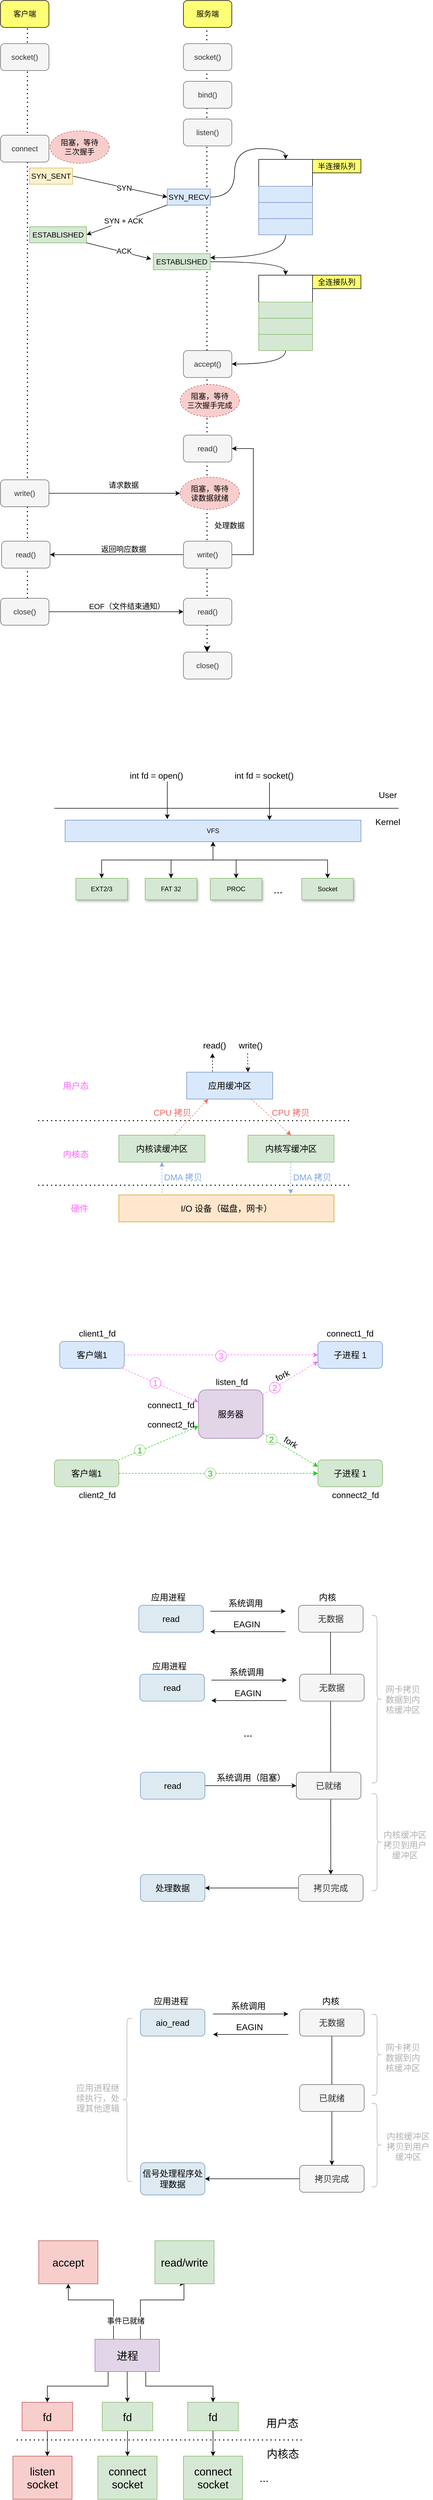 <mxfile version="20.2.0" type="github">
  <diagram id="pcbbSf9cSEwe5Hm5QBOS" name="Page-1">
    <mxGraphModel dx="2175" dy="1162" grid="1" gridSize="10" guides="1" tooltips="1" connect="1" arrows="1" fold="1" page="1" pageScale="1" pageWidth="1169" pageHeight="1654" math="0" shadow="0">
      <root>
        <mxCell id="0" />
        <mxCell id="1" parent="0" />
        <mxCell id="3oVem_9ZtYpmtbPRiJO9-114" value="" style="endArrow=classic;html=1;rounded=0;fontSize=16;fontColor=#00CC00;strokeColor=#000000;strokeWidth=1;jumpStyle=none;entryX=0.5;entryY=0;entryDx=0;entryDy=0;" edge="1" parent="1" target="3oVem_9ZtYpmtbPRiJO9-121">
          <mxGeometry width="50" height="50" relative="1" as="geometry">
            <mxPoint x="793.47" y="3260" as="sourcePoint" />
            <mxPoint x="793" y="3790" as="targetPoint" />
          </mxGeometry>
        </mxCell>
        <mxCell id="0R2Zbpalyd-xcvmFvuPH-11" value="" style="endArrow=none;dashed=1;html=1;dashPattern=1 3;strokeWidth=2;rounded=0;fontSize=14;exitX=0.5;exitY=0;exitDx=0;exitDy=0;startArrow=classic;startFill=1;" parent="1" edge="1">
          <mxGeometry width="50" height="50" relative="1" as="geometry">
            <mxPoint x="564" y="1440" as="sourcePoint" />
            <mxPoint x="563.5" y="273" as="targetPoint" />
          </mxGeometry>
        </mxCell>
        <mxCell id="0R2Zbpalyd-xcvmFvuPH-9" value="" style="endArrow=none;dashed=1;html=1;dashPattern=1 3;strokeWidth=2;rounded=0;fontSize=14;" parent="1" edge="1">
          <mxGeometry width="50" height="50" relative="1" as="geometry">
            <mxPoint x="230" y="1340" as="sourcePoint" />
            <mxPoint x="230" y="276" as="targetPoint" />
          </mxGeometry>
        </mxCell>
        <mxCell id="0R2Zbpalyd-xcvmFvuPH-1" value="客户端" style="rounded=1;whiteSpace=wrap;html=1;fillColor=#FFFF75;fontSize=14;" parent="1" vertex="1">
          <mxGeometry x="180" y="230" width="90" height="50" as="geometry" />
        </mxCell>
        <mxCell id="0R2Zbpalyd-xcvmFvuPH-2" value="服务端" style="rounded=1;whiteSpace=wrap;html=1;fillColor=#FFFF75;fontSize=14;" parent="1" vertex="1">
          <mxGeometry x="520" y="230" width="90" height="50" as="geometry" />
        </mxCell>
        <mxCell id="0R2Zbpalyd-xcvmFvuPH-3" value="socket()" style="rounded=1;whiteSpace=wrap;html=1;fillColor=#f5f5f5;fontSize=14;fontColor=#333333;strokeColor=#666666;" parent="1" vertex="1">
          <mxGeometry x="180" y="310" width="90" height="50" as="geometry" />
        </mxCell>
        <mxCell id="0R2Zbpalyd-xcvmFvuPH-4" value="socket()" style="rounded=1;whiteSpace=wrap;html=1;fillColor=#f5f5f5;fontSize=14;fontColor=#333333;strokeColor=#666666;" parent="1" vertex="1">
          <mxGeometry x="520" y="310" width="90" height="50" as="geometry" />
        </mxCell>
        <mxCell id="0R2Zbpalyd-xcvmFvuPH-6" value="connect" style="rounded=1;whiteSpace=wrap;html=1;fillColor=#f5f5f5;fontSize=14;fontColor=#333333;strokeColor=#666666;" parent="1" vertex="1">
          <mxGeometry x="180" y="480" width="90" height="50" as="geometry" />
        </mxCell>
        <mxCell id="0R2Zbpalyd-xcvmFvuPH-7" value="bind()" style="rounded=1;whiteSpace=wrap;html=1;fillColor=#f5f5f5;fontSize=14;fontColor=#333333;strokeColor=#666666;" parent="1" vertex="1">
          <mxGeometry x="520" y="380" width="90" height="50" as="geometry" />
        </mxCell>
        <mxCell id="0R2Zbpalyd-xcvmFvuPH-8" value="listen()" style="rounded=1;whiteSpace=wrap;html=1;fillColor=#f5f5f5;fontSize=14;fontColor=#333333;strokeColor=#666666;" parent="1" vertex="1">
          <mxGeometry x="520" y="450" width="90" height="50" as="geometry" />
        </mxCell>
        <mxCell id="0R2Zbpalyd-xcvmFvuPH-14" style="rounded=0;orthogonalLoop=1;jettySize=auto;html=1;entryX=0;entryY=0.5;entryDx=0;entryDy=0;fontSize=14;exitX=1;exitY=0.5;exitDx=0;exitDy=0;" parent="1" source="0R2Zbpalyd-xcvmFvuPH-10" target="0R2Zbpalyd-xcvmFvuPH-12" edge="1">
          <mxGeometry relative="1" as="geometry" />
        </mxCell>
        <mxCell id="0R2Zbpalyd-xcvmFvuPH-10" value="SYN_SENT" style="rounded=0;whiteSpace=wrap;html=1;fontSize=14;fillColor=#fff2cc;strokeColor=#d6b656;" parent="1" vertex="1">
          <mxGeometry x="234" y="541" width="80" height="30" as="geometry" />
        </mxCell>
        <mxCell id="0R2Zbpalyd-xcvmFvuPH-17" style="edgeStyle=none;rounded=0;orthogonalLoop=1;jettySize=auto;html=1;entryX=1;entryY=0.5;entryDx=0;entryDy=0;fontSize=14;" parent="1" source="0R2Zbpalyd-xcvmFvuPH-12" target="0R2Zbpalyd-xcvmFvuPH-13" edge="1">
          <mxGeometry relative="1" as="geometry" />
        </mxCell>
        <mxCell id="0R2Zbpalyd-xcvmFvuPH-23" style="edgeStyle=orthogonalEdgeStyle;rounded=0;orthogonalLoop=1;jettySize=auto;html=1;entryX=0.5;entryY=0;entryDx=0;entryDy=0;fontSize=14;curved=1;" parent="1" source="0R2Zbpalyd-xcvmFvuPH-12" target="0R2Zbpalyd-xcvmFvuPH-22" edge="1">
          <mxGeometry relative="1" as="geometry" />
        </mxCell>
        <mxCell id="0R2Zbpalyd-xcvmFvuPH-12" value="SYN_RECV" style="rounded=0;whiteSpace=wrap;html=1;fontSize=14;fillColor=#dae8fc;strokeColor=#6c8ebf;" parent="1" vertex="1">
          <mxGeometry x="490" y="580" width="80" height="30" as="geometry" />
        </mxCell>
        <mxCell id="0R2Zbpalyd-xcvmFvuPH-13" value="ESTABLISHED" style="rounded=0;whiteSpace=wrap;html=1;fontSize=14;fillColor=#d5e8d4;strokeColor=#82b366;" parent="1" vertex="1">
          <mxGeometry x="234" y="650" width="106" height="30" as="geometry" />
        </mxCell>
        <mxCell id="0R2Zbpalyd-xcvmFvuPH-15" value="SYN" style="text;html=1;strokeColor=none;fillColor=none;align=center;verticalAlign=middle;whiteSpace=wrap;rounded=0;fontSize=14;labelBackgroundColor=default;" parent="1" vertex="1">
          <mxGeometry x="380" y="563" width="60" height="30" as="geometry" />
        </mxCell>
        <mxCell id="0R2Zbpalyd-xcvmFvuPH-18" value="SYN + ACK" style="text;html=1;strokeColor=none;fillColor=none;align=center;verticalAlign=middle;whiteSpace=wrap;rounded=0;fontSize=14;labelBackgroundColor=default;" parent="1" vertex="1">
          <mxGeometry x="369" y="624" width="80" height="30" as="geometry" />
        </mxCell>
        <mxCell id="0R2Zbpalyd-xcvmFvuPH-33" style="edgeStyle=orthogonalEdgeStyle;curved=1;rounded=0;orthogonalLoop=1;jettySize=auto;html=1;entryX=0.5;entryY=0;entryDx=0;entryDy=0;fontSize=14;" parent="1" source="0R2Zbpalyd-xcvmFvuPH-19" target="0R2Zbpalyd-xcvmFvuPH-28" edge="1">
          <mxGeometry relative="1" as="geometry" />
        </mxCell>
        <mxCell id="0R2Zbpalyd-xcvmFvuPH-19" value="ESTABLISHED" style="rounded=0;whiteSpace=wrap;html=1;fontSize=14;fillColor=#d5e8d4;strokeColor=#82b366;" parent="1" vertex="1">
          <mxGeometry x="464" y="700" width="106" height="30" as="geometry" />
        </mxCell>
        <mxCell id="0R2Zbpalyd-xcvmFvuPH-20" style="rounded=0;orthogonalLoop=1;jettySize=auto;html=1;fontSize=14;exitX=1;exitY=0.5;exitDx=0;exitDy=0;" parent="1" edge="1">
          <mxGeometry relative="1" as="geometry">
            <mxPoint x="340" y="680" as="sourcePoint" />
            <mxPoint x="460" y="710" as="targetPoint" />
          </mxGeometry>
        </mxCell>
        <mxCell id="0R2Zbpalyd-xcvmFvuPH-21" value="ACK" style="text;html=1;strokeColor=none;fillColor=none;align=center;verticalAlign=middle;whiteSpace=wrap;rounded=0;fontSize=14;labelBackgroundColor=default;" parent="1" vertex="1">
          <mxGeometry x="380" y="680" width="60" height="30" as="geometry" />
        </mxCell>
        <mxCell id="0R2Zbpalyd-xcvmFvuPH-22" value="" style="rounded=0;whiteSpace=wrap;html=1;labelBackgroundColor=default;fontSize=14;" parent="1" vertex="1">
          <mxGeometry x="660" y="525" width="100" height="140" as="geometry" />
        </mxCell>
        <mxCell id="0R2Zbpalyd-xcvmFvuPH-24" value="" style="rounded=0;whiteSpace=wrap;html=1;labelBackgroundColor=default;fontSize=14;fillColor=#dae8fc;strokeColor=#6c8ebf;" parent="1" vertex="1">
          <mxGeometry x="660" y="605" width="100" height="30" as="geometry" />
        </mxCell>
        <mxCell id="0R2Zbpalyd-xcvmFvuPH-25" value="" style="rounded=0;whiteSpace=wrap;html=1;labelBackgroundColor=default;fontSize=14;fillColor=#dae8fc;strokeColor=#6c8ebf;" parent="1" vertex="1">
          <mxGeometry x="660" y="575" width="100" height="30" as="geometry" />
        </mxCell>
        <mxCell id="0R2Zbpalyd-xcvmFvuPH-32" style="edgeStyle=orthogonalEdgeStyle;rounded=0;orthogonalLoop=1;jettySize=auto;html=1;entryX=1;entryY=0.25;entryDx=0;entryDy=0;fontSize=14;exitX=0.5;exitY=1;exitDx=0;exitDy=0;curved=1;" parent="1" source="0R2Zbpalyd-xcvmFvuPH-26" target="0R2Zbpalyd-xcvmFvuPH-19" edge="1">
          <mxGeometry relative="1" as="geometry" />
        </mxCell>
        <mxCell id="0R2Zbpalyd-xcvmFvuPH-26" value="" style="rounded=0;whiteSpace=wrap;html=1;labelBackgroundColor=default;fontSize=14;fillColor=#dae8fc;strokeColor=#6c8ebf;" parent="1" vertex="1">
          <mxGeometry x="660" y="635" width="100" height="30" as="geometry" />
        </mxCell>
        <mxCell id="0R2Zbpalyd-xcvmFvuPH-28" value="" style="rounded=0;whiteSpace=wrap;html=1;labelBackgroundColor=default;fontSize=14;" parent="1" vertex="1">
          <mxGeometry x="660" y="740" width="100" height="140" as="geometry" />
        </mxCell>
        <mxCell id="0R2Zbpalyd-xcvmFvuPH-29" value="" style="rounded=0;whiteSpace=wrap;html=1;labelBackgroundColor=default;fontSize=14;fillColor=#d5e8d4;strokeColor=#82b366;" parent="1" vertex="1">
          <mxGeometry x="660" y="820" width="100" height="30" as="geometry" />
        </mxCell>
        <mxCell id="0R2Zbpalyd-xcvmFvuPH-30" value="" style="rounded=0;whiteSpace=wrap;html=1;labelBackgroundColor=default;fontSize=14;fillColor=#d5e8d4;strokeColor=#82b366;" parent="1" vertex="1">
          <mxGeometry x="660" y="790" width="100" height="30" as="geometry" />
        </mxCell>
        <mxCell id="0R2Zbpalyd-xcvmFvuPH-38" style="edgeStyle=orthogonalEdgeStyle;curved=1;rounded=0;orthogonalLoop=1;jettySize=auto;html=1;entryX=1;entryY=0.5;entryDx=0;entryDy=0;fontSize=14;fontColor=default;" parent="1" source="0R2Zbpalyd-xcvmFvuPH-31" target="0R2Zbpalyd-xcvmFvuPH-36" edge="1">
          <mxGeometry relative="1" as="geometry">
            <Array as="points">
              <mxPoint x="710" y="905" />
            </Array>
          </mxGeometry>
        </mxCell>
        <mxCell id="0R2Zbpalyd-xcvmFvuPH-31" value="" style="rounded=0;whiteSpace=wrap;html=1;labelBackgroundColor=default;fontSize=14;fillColor=#d5e8d4;strokeColor=#82b366;" parent="1" vertex="1">
          <mxGeometry x="660" y="850" width="100" height="30" as="geometry" />
        </mxCell>
        <mxCell id="0R2Zbpalyd-xcvmFvuPH-34" value="半连接队列" style="rounded=0;whiteSpace=wrap;html=1;labelBackgroundColor=none;fontSize=14;fillColor=#FFFF75;fontColor=default;" parent="1" vertex="1">
          <mxGeometry x="760" y="525" width="90" height="25" as="geometry" />
        </mxCell>
        <mxCell id="0R2Zbpalyd-xcvmFvuPH-35" value="全连接队列" style="rounded=0;whiteSpace=wrap;html=1;labelBackgroundColor=none;fontSize=14;fillColor=#FFFF75;fontColor=default;" parent="1" vertex="1">
          <mxGeometry x="760" y="740" width="90" height="25" as="geometry" />
        </mxCell>
        <mxCell id="0R2Zbpalyd-xcvmFvuPH-36" value="accept()" style="rounded=1;whiteSpace=wrap;html=1;fillColor=#f5f5f5;fontSize=14;fontColor=#333333;strokeColor=#666666;" parent="1" vertex="1">
          <mxGeometry x="520" y="880" width="90" height="50" as="geometry" />
        </mxCell>
        <mxCell id="0R2Zbpalyd-xcvmFvuPH-40" value="阻塞，等待&lt;br&gt;三次握手" style="ellipse;whiteSpace=wrap;html=1;labelBackgroundColor=none;fontSize=14;dashed=1;fillColor=#f8cecc;strokeColor=#b85450;" parent="1" vertex="1">
          <mxGeometry x="272" y="472" width="110" height="60" as="geometry" />
        </mxCell>
        <mxCell id="0R2Zbpalyd-xcvmFvuPH-42" value="阻塞，等待&lt;br&gt;三次握手完成" style="ellipse;whiteSpace=wrap;html=1;labelBackgroundColor=none;fontSize=14;dashed=1;fillColor=#f8cecc;strokeColor=#b85450;" parent="1" vertex="1">
          <mxGeometry x="514" y="943" width="110" height="60" as="geometry" />
        </mxCell>
        <mxCell id="0R2Zbpalyd-xcvmFvuPH-46" style="rounded=0;orthogonalLoop=1;jettySize=auto;html=1;entryX=0;entryY=0.5;entryDx=0;entryDy=0;fontSize=14;fontColor=default;" parent="1" source="0R2Zbpalyd-xcvmFvuPH-43" target="0R2Zbpalyd-xcvmFvuPH-45" edge="1">
          <mxGeometry relative="1" as="geometry" />
        </mxCell>
        <mxCell id="0R2Zbpalyd-xcvmFvuPH-43" value="write()" style="rounded=1;whiteSpace=wrap;html=1;fillColor=#f5f5f5;fontSize=14;fontColor=#333333;strokeColor=#666666;" parent="1" vertex="1">
          <mxGeometry x="180" y="1120" width="90" height="50" as="geometry" />
        </mxCell>
        <mxCell id="0R2Zbpalyd-xcvmFvuPH-44" value="read()" style="rounded=1;whiteSpace=wrap;html=1;fillColor=#f5f5f5;fontSize=14;fontColor=#333333;strokeColor=#666666;" parent="1" vertex="1">
          <mxGeometry x="520" y="1037" width="90" height="50" as="geometry" />
        </mxCell>
        <mxCell id="0R2Zbpalyd-xcvmFvuPH-45" value="阻塞，等待&lt;br&gt;读数据就绪" style="ellipse;whiteSpace=wrap;html=1;labelBackgroundColor=none;fontSize=14;dashed=1;fillColor=#f8cecc;strokeColor=#b85450;" parent="1" vertex="1">
          <mxGeometry x="514" y="1115" width="110" height="60" as="geometry" />
        </mxCell>
        <mxCell id="0R2Zbpalyd-xcvmFvuPH-47" value="请求数据" style="text;html=1;strokeColor=none;fillColor=none;align=center;verticalAlign=middle;whiteSpace=wrap;rounded=0;dashed=1;labelBackgroundColor=none;fontSize=14;fontColor=default;" parent="1" vertex="1">
          <mxGeometry x="379" y="1115" width="60" height="30" as="geometry" />
        </mxCell>
        <mxCell id="0R2Zbpalyd-xcvmFvuPH-48" value="read()" style="rounded=1;whiteSpace=wrap;html=1;fillColor=#f5f5f5;fontSize=14;fontColor=#333333;strokeColor=#666666;" parent="1" vertex="1">
          <mxGeometry x="182" y="1234" width="90" height="50" as="geometry" />
        </mxCell>
        <mxCell id="0R2Zbpalyd-xcvmFvuPH-50" style="edgeStyle=orthogonalEdgeStyle;rounded=0;orthogonalLoop=1;jettySize=auto;html=1;fontSize=14;fontColor=default;entryX=1;entryY=0.5;entryDx=0;entryDy=0;" parent="1" source="0R2Zbpalyd-xcvmFvuPH-49" target="0R2Zbpalyd-xcvmFvuPH-44" edge="1">
          <mxGeometry relative="1" as="geometry">
            <mxPoint x="770" y="1190" as="targetPoint" />
            <Array as="points">
              <mxPoint x="650" y="1259" />
              <mxPoint x="650" y="1062" />
            </Array>
          </mxGeometry>
        </mxCell>
        <mxCell id="0R2Zbpalyd-xcvmFvuPH-52" style="edgeStyle=orthogonalEdgeStyle;rounded=0;orthogonalLoop=1;jettySize=auto;html=1;entryX=1;entryY=0.5;entryDx=0;entryDy=0;fontSize=14;fontColor=default;" parent="1" source="0R2Zbpalyd-xcvmFvuPH-49" target="0R2Zbpalyd-xcvmFvuPH-48" edge="1">
          <mxGeometry relative="1" as="geometry" />
        </mxCell>
        <mxCell id="0R2Zbpalyd-xcvmFvuPH-49" value="write()" style="rounded=1;whiteSpace=wrap;html=1;fillColor=#f5f5f5;fontSize=14;fontColor=#333333;strokeColor=#666666;" parent="1" vertex="1">
          <mxGeometry x="520" y="1234" width="90" height="50" as="geometry" />
        </mxCell>
        <mxCell id="0R2Zbpalyd-xcvmFvuPH-51" value="处理数据" style="text;html=1;strokeColor=none;fillColor=none;align=center;verticalAlign=middle;whiteSpace=wrap;rounded=0;dashed=1;labelBackgroundColor=none;fontSize=14;fontColor=default;" parent="1" vertex="1">
          <mxGeometry x="576" y="1190" width="60" height="30" as="geometry" />
        </mxCell>
        <mxCell id="0R2Zbpalyd-xcvmFvuPH-53" value="返回响应数据" style="text;html=1;strokeColor=none;fillColor=none;align=center;verticalAlign=middle;whiteSpace=wrap;rounded=0;dashed=1;labelBackgroundColor=none;fontSize=14;fontColor=default;" parent="1" vertex="1">
          <mxGeometry x="364" y="1234" width="90" height="30" as="geometry" />
        </mxCell>
        <mxCell id="3oVem_9ZtYpmtbPRiJO9-3" style="edgeStyle=orthogonalEdgeStyle;rounded=0;orthogonalLoop=1;jettySize=auto;html=1;" edge="1" parent="1" source="3oVem_9ZtYpmtbPRiJO9-1" target="3oVem_9ZtYpmtbPRiJO9-2">
          <mxGeometry relative="1" as="geometry" />
        </mxCell>
        <mxCell id="3oVem_9ZtYpmtbPRiJO9-1" value="close()" style="rounded=1;whiteSpace=wrap;html=1;fillColor=#f5f5f5;fontSize=14;fontColor=#333333;strokeColor=#666666;" vertex="1" parent="1">
          <mxGeometry x="180" y="1340" width="90" height="50" as="geometry" />
        </mxCell>
        <mxCell id="3oVem_9ZtYpmtbPRiJO9-2" value="read()" style="rounded=1;whiteSpace=wrap;html=1;fillColor=#f5f5f5;fontSize=14;fontColor=#333333;strokeColor=#666666;" vertex="1" parent="1">
          <mxGeometry x="520" y="1340" width="90" height="50" as="geometry" />
        </mxCell>
        <mxCell id="3oVem_9ZtYpmtbPRiJO9-4" value="EOF（文件结束通知）" style="text;html=1;strokeColor=none;fillColor=none;align=center;verticalAlign=middle;whiteSpace=wrap;rounded=0;dashed=1;labelBackgroundColor=none;fontSize=14;fontColor=default;" vertex="1" parent="1">
          <mxGeometry x="340" y="1340" width="150" height="30" as="geometry" />
        </mxCell>
        <mxCell id="3oVem_9ZtYpmtbPRiJO9-5" value="close()" style="rounded=1;whiteSpace=wrap;html=1;fillColor=#f5f5f5;fontSize=14;fontColor=#333333;strokeColor=#666666;" vertex="1" parent="1">
          <mxGeometry x="520" y="1440" width="90" height="50" as="geometry" />
        </mxCell>
        <mxCell id="3oVem_9ZtYpmtbPRiJO9-13" style="edgeStyle=orthogonalEdgeStyle;rounded=0;orthogonalLoop=1;jettySize=auto;html=1;fontSize=20;startArrow=none;startFill=0;" edge="1" parent="1" source="3oVem_9ZtYpmtbPRiJO9-7" target="3oVem_9ZtYpmtbPRiJO9-8">
          <mxGeometry relative="1" as="geometry" />
        </mxCell>
        <mxCell id="3oVem_9ZtYpmtbPRiJO9-14" style="edgeStyle=orthogonalEdgeStyle;rounded=0;orthogonalLoop=1;jettySize=auto;html=1;entryX=0.5;entryY=0;entryDx=0;entryDy=0;fontSize=20;startArrow=none;startFill=0;endArrow=classic;endFill=1;" edge="1" parent="1" source="3oVem_9ZtYpmtbPRiJO9-7" target="3oVem_9ZtYpmtbPRiJO9-9">
          <mxGeometry relative="1" as="geometry" />
        </mxCell>
        <mxCell id="3oVem_9ZtYpmtbPRiJO9-15" style="edgeStyle=orthogonalEdgeStyle;rounded=0;orthogonalLoop=1;jettySize=auto;html=1;fontSize=20;startArrow=classic;startFill=1;endArrow=classic;endFill=1;" edge="1" parent="1" source="3oVem_9ZtYpmtbPRiJO9-7" target="3oVem_9ZtYpmtbPRiJO9-10">
          <mxGeometry relative="1" as="geometry" />
        </mxCell>
        <mxCell id="3oVem_9ZtYpmtbPRiJO9-16" style="edgeStyle=orthogonalEdgeStyle;rounded=0;orthogonalLoop=1;jettySize=auto;html=1;fontSize=20;startArrow=classic;startFill=1;endArrow=classic;endFill=1;" edge="1" parent="1" source="3oVem_9ZtYpmtbPRiJO9-7" target="3oVem_9ZtYpmtbPRiJO9-11">
          <mxGeometry relative="1" as="geometry" />
        </mxCell>
        <mxCell id="3oVem_9ZtYpmtbPRiJO9-7" value="VFS" style="rounded=0;whiteSpace=wrap;html=1;fillColor=#dae8fc;strokeColor=#6c8ebf;" vertex="1" parent="1">
          <mxGeometry x="300" y="1752" width="550" height="40" as="geometry" />
        </mxCell>
        <mxCell id="3oVem_9ZtYpmtbPRiJO9-8" value="EXT2/3" style="rounded=0;whiteSpace=wrap;html=1;shadow=1;fillColor=#d5e8d4;strokeColor=#82b366;" vertex="1" parent="1">
          <mxGeometry x="320" y="1860" width="96" height="40" as="geometry" />
        </mxCell>
        <mxCell id="3oVem_9ZtYpmtbPRiJO9-9" value="FAT 32" style="rounded=0;whiteSpace=wrap;html=1;shadow=1;fillColor=#d5e8d4;strokeColor=#82b366;" vertex="1" parent="1">
          <mxGeometry x="449" y="1860" width="96" height="40" as="geometry" />
        </mxCell>
        <mxCell id="3oVem_9ZtYpmtbPRiJO9-10" value="PROC" style="rounded=0;whiteSpace=wrap;html=1;shadow=1;fillColor=#d5e8d4;strokeColor=#82b366;" vertex="1" parent="1">
          <mxGeometry x="570" y="1860" width="96" height="40" as="geometry" />
        </mxCell>
        <mxCell id="3oVem_9ZtYpmtbPRiJO9-11" value="Socket" style="rounded=0;whiteSpace=wrap;html=1;shadow=1;fillColor=#d5e8d4;strokeColor=#82b366;" vertex="1" parent="1">
          <mxGeometry x="740" y="1860" width="96" height="40" as="geometry" />
        </mxCell>
        <mxCell id="3oVem_9ZtYpmtbPRiJO9-12" value="..." style="text;html=1;strokeColor=none;fillColor=none;align=center;verticalAlign=middle;whiteSpace=wrap;rounded=0;shadow=1;fontSize=20;" vertex="1" parent="1">
          <mxGeometry x="666" y="1865" width="60" height="30" as="geometry" />
        </mxCell>
        <mxCell id="3oVem_9ZtYpmtbPRiJO9-17" value="" style="endArrow=none;html=1;rounded=0;fontSize=20;strokeWidth=1;" edge="1" parent="1">
          <mxGeometry width="50" height="50" relative="1" as="geometry">
            <mxPoint x="280" y="1730" as="sourcePoint" />
            <mxPoint x="920" y="1730" as="targetPoint" />
          </mxGeometry>
        </mxCell>
        <mxCell id="3oVem_9ZtYpmtbPRiJO9-18" value="Kernel&lt;br style=&quot;font-size: 16px;&quot;&gt;" style="text;html=1;strokeColor=none;fillColor=none;align=center;verticalAlign=middle;whiteSpace=wrap;rounded=0;shadow=1;fontSize=16;" vertex="1" parent="1">
          <mxGeometry x="870" y="1740" width="60" height="30" as="geometry" />
        </mxCell>
        <mxCell id="3oVem_9ZtYpmtbPRiJO9-19" value="User" style="text;html=1;strokeColor=none;fillColor=none;align=center;verticalAlign=middle;whiteSpace=wrap;rounded=0;shadow=1;fontSize=16;" vertex="1" parent="1">
          <mxGeometry x="870" y="1690" width="60" height="30" as="geometry" />
        </mxCell>
        <mxCell id="3oVem_9ZtYpmtbPRiJO9-20" value="int fd = open()" style="text;html=1;strokeColor=none;fillColor=none;align=center;verticalAlign=middle;whiteSpace=wrap;rounded=0;shadow=1;fontSize=16;fontStyle=0" vertex="1" parent="1">
          <mxGeometry x="400" y="1654" width="140" height="30" as="geometry" />
        </mxCell>
        <mxCell id="3oVem_9ZtYpmtbPRiJO9-35" value="int fd = socket()" style="text;html=1;strokeColor=none;fillColor=none;align=center;verticalAlign=middle;whiteSpace=wrap;rounded=0;shadow=1;fontSize=16;fontStyle=0" vertex="1" parent="1">
          <mxGeometry x="600" y="1654" width="140" height="30" as="geometry" />
        </mxCell>
        <mxCell id="3oVem_9ZtYpmtbPRiJO9-36" value="" style="endArrow=classic;html=1;rounded=0;fontSize=18;strokeWidth=1;jumpStyle=none;" edge="1" parent="1">
          <mxGeometry width="50" height="50" relative="1" as="geometry">
            <mxPoint x="490" y="1680" as="sourcePoint" />
            <mxPoint x="490" y="1750" as="targetPoint" />
          </mxGeometry>
        </mxCell>
        <mxCell id="3oVem_9ZtYpmtbPRiJO9-37" value="" style="endArrow=classic;html=1;rounded=0;fontSize=18;strokeWidth=1;jumpStyle=none;" edge="1" parent="1">
          <mxGeometry width="50" height="50" relative="1" as="geometry">
            <mxPoint x="680" y="1682" as="sourcePoint" />
            <mxPoint x="680" y="1752" as="targetPoint" />
          </mxGeometry>
        </mxCell>
        <mxCell id="3oVem_9ZtYpmtbPRiJO9-43" style="edgeStyle=none;rounded=0;jumpStyle=none;orthogonalLoop=1;jettySize=auto;html=1;entryX=0.5;entryY=1;entryDx=0;entryDy=0;fontSize=16;startArrow=none;startFill=0;endArrow=classic;endFill=1;strokeWidth=1;exitX=0.2;exitY=-0.08;exitDx=0;exitDy=0;exitPerimeter=0;dashed=1;fontColor=#7EA6E0;strokeColor=#7EA6E0;" edge="1" parent="1" source="3oVem_9ZtYpmtbPRiJO9-38" target="3oVem_9ZtYpmtbPRiJO9-39">
          <mxGeometry relative="1" as="geometry" />
        </mxCell>
        <mxCell id="3oVem_9ZtYpmtbPRiJO9-38" value="I/O 设备（磁盘，网卡）" style="rounded=0;whiteSpace=wrap;html=1;shadow=0;fontSize=16;fillColor=#ffe6cc;strokeColor=#d79b00;" vertex="1" parent="1">
          <mxGeometry x="400" y="2448" width="400" height="50" as="geometry" />
        </mxCell>
        <mxCell id="3oVem_9ZtYpmtbPRiJO9-45" style="edgeStyle=none;rounded=0;jumpStyle=none;orthogonalLoop=1;jettySize=auto;html=1;entryX=0.25;entryY=1;entryDx=0;entryDy=0;fontSize=16;startArrow=none;startFill=0;endArrow=classic;endFill=1;strokeWidth=1;dashed=1;fontColor=#EA6B66;strokeColor=#EA6B66;" edge="1" parent="1" source="3oVem_9ZtYpmtbPRiJO9-39" target="3oVem_9ZtYpmtbPRiJO9-42">
          <mxGeometry relative="1" as="geometry" />
        </mxCell>
        <mxCell id="3oVem_9ZtYpmtbPRiJO9-39" value="内核读缓冲区" style="rounded=0;whiteSpace=wrap;html=1;shadow=0;fontSize=16;fillColor=#d5e8d4;strokeColor=#82b366;" vertex="1" parent="1">
          <mxGeometry x="400" y="2337" width="160" height="50" as="geometry" />
        </mxCell>
        <mxCell id="3oVem_9ZtYpmtbPRiJO9-41" value="内核写缓冲区" style="rounded=0;whiteSpace=wrap;html=1;shadow=0;fontSize=16;fillColor=#d5e8d4;strokeColor=#82b366;" vertex="1" parent="1">
          <mxGeometry x="640" y="2337" width="160" height="50" as="geometry" />
        </mxCell>
        <mxCell id="3oVem_9ZtYpmtbPRiJO9-46" style="edgeStyle=none;rounded=0;jumpStyle=none;orthogonalLoop=1;jettySize=auto;html=1;exitX=0.75;exitY=1;exitDx=0;exitDy=0;entryX=0.5;entryY=0;entryDx=0;entryDy=0;fontSize=16;startArrow=none;startFill=0;endArrow=classic;endFill=1;strokeWidth=1;dashed=1;fontColor=#EA6B66;strokeColor=#EA6B66;" edge="1" parent="1" source="3oVem_9ZtYpmtbPRiJO9-42" target="3oVem_9ZtYpmtbPRiJO9-41">
          <mxGeometry relative="1" as="geometry" />
        </mxCell>
        <mxCell id="3oVem_9ZtYpmtbPRiJO9-42" value="应用缓冲区" style="rounded=0;whiteSpace=wrap;html=1;shadow=0;fontSize=16;fillColor=#dae8fc;strokeColor=#6c8ebf;" vertex="1" parent="1">
          <mxGeometry x="526" y="2220" width="160" height="50" as="geometry" />
        </mxCell>
        <mxCell id="3oVem_9ZtYpmtbPRiJO9-44" style="edgeStyle=none;rounded=0;jumpStyle=none;orthogonalLoop=1;jettySize=auto;html=1;entryX=0.5;entryY=1;entryDx=0;entryDy=0;fontSize=16;startArrow=classic;startFill=1;endArrow=none;endFill=0;strokeWidth=1;exitX=0.2;exitY=-0.08;exitDx=0;exitDy=0;exitPerimeter=0;dashed=1;fontColor=#7EA6E0;strokeColor=#7EA6E0;" edge="1" parent="1">
          <mxGeometry relative="1" as="geometry">
            <mxPoint x="719.5" y="2446" as="sourcePoint" />
            <mxPoint x="719.5" y="2387" as="targetPoint" />
          </mxGeometry>
        </mxCell>
        <mxCell id="3oVem_9ZtYpmtbPRiJO9-47" value="DMA 拷贝" style="text;html=1;strokeColor=none;fillColor=none;align=center;verticalAlign=middle;whiteSpace=wrap;rounded=0;shadow=0;fontSize=16;fontColor=#7EA6E0;" vertex="1" parent="1">
          <mxGeometry x="479" y="2400" width="81" height="30" as="geometry" />
        </mxCell>
        <mxCell id="3oVem_9ZtYpmtbPRiJO9-48" value="DMA 拷贝" style="text;html=1;strokeColor=none;fillColor=none;align=center;verticalAlign=middle;whiteSpace=wrap;rounded=0;shadow=0;fontSize=16;fontColor=#7EA6E0;" vertex="1" parent="1">
          <mxGeometry x="719" y="2400" width="81" height="30" as="geometry" />
        </mxCell>
        <mxCell id="3oVem_9ZtYpmtbPRiJO9-49" value="" style="endArrow=none;dashed=1;html=1;dashPattern=1 3;strokeWidth=2;rounded=0;fontSize=16;jumpStyle=none;" edge="1" parent="1">
          <mxGeometry width="50" height="50" relative="1" as="geometry">
            <mxPoint x="250" y="2430" as="sourcePoint" />
            <mxPoint x="829" y="2430" as="targetPoint" />
          </mxGeometry>
        </mxCell>
        <mxCell id="3oVem_9ZtYpmtbPRiJO9-50" value="硬件" style="text;html=1;strokeColor=none;fillColor=none;align=center;verticalAlign=middle;whiteSpace=wrap;rounded=0;shadow=0;fontSize=16;fontColor=#FF66FF;" vertex="1" parent="1">
          <mxGeometry x="297" y="2458" width="60" height="30" as="geometry" />
        </mxCell>
        <mxCell id="3oVem_9ZtYpmtbPRiJO9-51" style="edgeStyle=none;rounded=0;jumpStyle=none;orthogonalLoop=1;jettySize=auto;html=1;fontSize=16;startArrow=none;startFill=0;endArrow=classic;endFill=1;strokeWidth=1;exitX=0.2;exitY=-0.08;exitDx=0;exitDy=0;exitPerimeter=0;dashed=1;" edge="1" parent="1">
          <mxGeometry relative="1" as="geometry">
            <mxPoint x="574" y="2219" as="sourcePoint" />
            <mxPoint x="574" y="2185" as="targetPoint" />
          </mxGeometry>
        </mxCell>
        <mxCell id="3oVem_9ZtYpmtbPRiJO9-52" value="read()" style="text;html=1;strokeColor=none;fillColor=none;align=center;verticalAlign=middle;whiteSpace=wrap;rounded=0;shadow=0;fontSize=16;" vertex="1" parent="1">
          <mxGeometry x="548" y="2155" width="60" height="30" as="geometry" />
        </mxCell>
        <mxCell id="3oVem_9ZtYpmtbPRiJO9-54" style="edgeStyle=none;rounded=0;jumpStyle=none;orthogonalLoop=1;jettySize=auto;html=1;entryX=0.75;entryY=0;entryDx=0;entryDy=0;dashed=1;fontSize=16;startArrow=none;startFill=0;endArrow=classic;endFill=1;strokeWidth=1;" edge="1" parent="1">
          <mxGeometry relative="1" as="geometry">
            <mxPoint x="639.3" y="2185" as="sourcePoint" />
            <mxPoint x="640" y="2220" as="targetPoint" />
          </mxGeometry>
        </mxCell>
        <mxCell id="3oVem_9ZtYpmtbPRiJO9-53" value="write()" style="text;html=1;strokeColor=none;fillColor=none;align=center;verticalAlign=middle;whiteSpace=wrap;rounded=0;shadow=0;fontSize=16;" vertex="1" parent="1">
          <mxGeometry x="615" y="2155" width="60" height="30" as="geometry" />
        </mxCell>
        <mxCell id="3oVem_9ZtYpmtbPRiJO9-55" value="" style="endArrow=none;dashed=1;html=1;dashPattern=1 3;strokeWidth=2;rounded=0;fontSize=16;jumpStyle=none;" edge="1" parent="1">
          <mxGeometry width="50" height="50" relative="1" as="geometry">
            <mxPoint x="250" y="2310" as="sourcePoint" />
            <mxPoint x="829" y="2310" as="targetPoint" />
          </mxGeometry>
        </mxCell>
        <mxCell id="3oVem_9ZtYpmtbPRiJO9-56" value="内核态" style="text;html=1;strokeColor=none;fillColor=none;align=center;verticalAlign=middle;whiteSpace=wrap;rounded=0;shadow=0;fontSize=16;fontColor=#FF66FF;" vertex="1" parent="1">
          <mxGeometry x="290" y="2357" width="60" height="30" as="geometry" />
        </mxCell>
        <mxCell id="3oVem_9ZtYpmtbPRiJO9-57" value="用户态" style="text;html=1;strokeColor=none;fillColor=none;align=center;verticalAlign=middle;whiteSpace=wrap;rounded=0;shadow=0;fontSize=16;fontColor=#FF66FF;" vertex="1" parent="1">
          <mxGeometry x="290" y="2230" width="60" height="30" as="geometry" />
        </mxCell>
        <mxCell id="3oVem_9ZtYpmtbPRiJO9-58" value="CPU 拷贝" style="text;html=1;strokeColor=none;fillColor=none;align=center;verticalAlign=middle;whiteSpace=wrap;rounded=0;shadow=0;fontSize=16;fontColor=#EA6B66;" vertex="1" parent="1">
          <mxGeometry x="459" y="2280" width="81" height="30" as="geometry" />
        </mxCell>
        <mxCell id="3oVem_9ZtYpmtbPRiJO9-59" value="CPU 拷贝" style="text;html=1;strokeColor=none;fillColor=none;align=center;verticalAlign=middle;whiteSpace=wrap;rounded=0;shadow=0;fontSize=16;fontColor=#EA6B66;" vertex="1" parent="1">
          <mxGeometry x="679" y="2280" width="81" height="30" as="geometry" />
        </mxCell>
        <mxCell id="3oVem_9ZtYpmtbPRiJO9-66" style="edgeStyle=none;rounded=0;jumpStyle=none;orthogonalLoop=1;jettySize=auto;html=1;dashed=1;fontSize=16;fontColor=#FF66FF;startArrow=none;startFill=0;endArrow=classic;endFill=1;strokeColor=#FF66FF;strokeWidth=1;entryX=0;entryY=0.25;entryDx=0;entryDy=0;" edge="1" parent="1" source="3oVem_9ZtYpmtbPRiJO9-62" target="3oVem_9ZtYpmtbPRiJO9-63">
          <mxGeometry relative="1" as="geometry">
            <mxPoint x="540" y="2830" as="targetPoint" />
          </mxGeometry>
        </mxCell>
        <mxCell id="3oVem_9ZtYpmtbPRiJO9-79" style="edgeStyle=none;rounded=0;jumpStyle=none;orthogonalLoop=1;jettySize=auto;html=1;dashed=1;fontSize=16;fontColor=#FF66FF;startArrow=none;startFill=0;endArrow=classic;endFill=1;strokeColor=#FF66FF;strokeWidth=1;" edge="1" parent="1" source="3oVem_9ZtYpmtbPRiJO9-62" target="3oVem_9ZtYpmtbPRiJO9-69">
          <mxGeometry relative="1" as="geometry" />
        </mxCell>
        <mxCell id="3oVem_9ZtYpmtbPRiJO9-62" value="客户端1" style="rounded=1;whiteSpace=wrap;html=1;shadow=0;fontSize=16;fillColor=#dae8fc;strokeColor=#6c8ebf;" vertex="1" parent="1">
          <mxGeometry x="290" y="2720" width="120" height="50" as="geometry" />
        </mxCell>
        <mxCell id="3oVem_9ZtYpmtbPRiJO9-70" style="edgeStyle=none;rounded=0;jumpStyle=none;orthogonalLoop=1;jettySize=auto;html=1;entryX=0;entryY=0.75;entryDx=0;entryDy=0;dashed=1;fontSize=16;fontColor=#FF66FF;startArrow=none;startFill=0;endArrow=classic;endFill=1;strokeColor=#FF66FF;strokeWidth=1;" edge="1" parent="1" source="3oVem_9ZtYpmtbPRiJO9-63" target="3oVem_9ZtYpmtbPRiJO9-69">
          <mxGeometry relative="1" as="geometry" />
        </mxCell>
        <mxCell id="3oVem_9ZtYpmtbPRiJO9-78" style="edgeStyle=none;rounded=0;jumpStyle=none;orthogonalLoop=1;jettySize=auto;html=1;entryX=0;entryY=0.25;entryDx=0;entryDy=0;dashed=1;fontSize=16;fontColor=#000000;startArrow=none;startFill=0;endArrow=classic;endFill=1;strokeColor=#00CC00;strokeWidth=1;" edge="1" parent="1" source="3oVem_9ZtYpmtbPRiJO9-63" target="3oVem_9ZtYpmtbPRiJO9-77">
          <mxGeometry relative="1" as="geometry" />
        </mxCell>
        <mxCell id="3oVem_9ZtYpmtbPRiJO9-63" value="服务器" style="rounded=1;whiteSpace=wrap;html=1;shadow=0;fontSize=16;fillColor=#e1d5e7;strokeColor=#9673a6;" vertex="1" parent="1">
          <mxGeometry x="548" y="2810" width="120" height="90" as="geometry" />
        </mxCell>
        <mxCell id="3oVem_9ZtYpmtbPRiJO9-64" value="client1_fd" style="text;html=1;strokeColor=none;fillColor=none;align=center;verticalAlign=middle;whiteSpace=wrap;rounded=0;shadow=0;fontSize=16;fontColor=#000000;" vertex="1" parent="1">
          <mxGeometry x="330" y="2690" width="60" height="30" as="geometry" />
        </mxCell>
        <mxCell id="3oVem_9ZtYpmtbPRiJO9-67" value="listen_fd" style="text;html=1;strokeColor=none;fillColor=none;align=center;verticalAlign=middle;whiteSpace=wrap;rounded=0;shadow=0;fontSize=16;fontColor=#000000;" vertex="1" parent="1">
          <mxGeometry x="580" y="2780" width="60" height="30" as="geometry" />
        </mxCell>
        <mxCell id="3oVem_9ZtYpmtbPRiJO9-69" value="子进程 1" style="rounded=1;whiteSpace=wrap;html=1;shadow=0;fontSize=16;fillColor=#dae8fc;strokeColor=#6c8ebf;" vertex="1" parent="1">
          <mxGeometry x="770" y="2720" width="120" height="50" as="geometry" />
        </mxCell>
        <mxCell id="3oVem_9ZtYpmtbPRiJO9-71" value="fork" style="text;html=1;strokeColor=none;fillColor=none;align=center;verticalAlign=middle;whiteSpace=wrap;rounded=0;shadow=0;fontSize=16;fontColor=#000000;rotation=-27;" vertex="1" parent="1">
          <mxGeometry x="674" y="2768" width="60" height="30" as="geometry" />
        </mxCell>
        <mxCell id="3oVem_9ZtYpmtbPRiJO9-72" value="connect1_fd" style="text;html=1;strokeColor=none;fillColor=none;align=center;verticalAlign=middle;whiteSpace=wrap;rounded=0;shadow=0;fontSize=16;fontColor=#000000;" vertex="1" parent="1">
          <mxGeometry x="467" y="2823" width="60" height="30" as="geometry" />
        </mxCell>
        <mxCell id="3oVem_9ZtYpmtbPRiJO9-73" value="connect1_fd" style="text;html=1;strokeColor=none;fillColor=none;align=center;verticalAlign=middle;whiteSpace=wrap;rounded=0;shadow=0;fontSize=16;fontColor=#000000;" vertex="1" parent="1">
          <mxGeometry x="800" y="2690" width="60" height="30" as="geometry" />
        </mxCell>
        <mxCell id="3oVem_9ZtYpmtbPRiJO9-75" style="edgeStyle=none;rounded=0;jumpStyle=none;orthogonalLoop=1;jettySize=auto;html=1;entryX=0;entryY=0.75;entryDx=0;entryDy=0;dashed=1;fontSize=16;fontColor=#000000;startArrow=none;startFill=0;endArrow=classic;endFill=1;strokeColor=#00CC00;strokeWidth=1;" edge="1" parent="1" source="3oVem_9ZtYpmtbPRiJO9-74" target="3oVem_9ZtYpmtbPRiJO9-63">
          <mxGeometry relative="1" as="geometry" />
        </mxCell>
        <mxCell id="3oVem_9ZtYpmtbPRiJO9-83" style="edgeStyle=none;rounded=0;jumpStyle=none;orthogonalLoop=1;jettySize=auto;html=1;entryX=0;entryY=0.5;entryDx=0;entryDy=0;dashed=1;fontSize=16;fontColor=#FF66FF;startArrow=none;startFill=0;endArrow=classic;endFill=1;strokeColor=#00CC00;strokeWidth=1;" edge="1" parent="1" source="3oVem_9ZtYpmtbPRiJO9-95" target="3oVem_9ZtYpmtbPRiJO9-77">
          <mxGeometry relative="1" as="geometry" />
        </mxCell>
        <mxCell id="3oVem_9ZtYpmtbPRiJO9-74" value="客户端1" style="rounded=1;whiteSpace=wrap;html=1;shadow=0;fontSize=16;fillColor=#d5e8d4;strokeColor=#82b366;" vertex="1" parent="1">
          <mxGeometry x="280" y="2940" width="120" height="50" as="geometry" />
        </mxCell>
        <mxCell id="3oVem_9ZtYpmtbPRiJO9-76" value="connect2_fd" style="text;html=1;strokeColor=none;fillColor=none;align=center;verticalAlign=middle;whiteSpace=wrap;rounded=0;shadow=0;fontSize=16;fontColor=#000000;" vertex="1" parent="1">
          <mxGeometry x="467" y="2859" width="60" height="30" as="geometry" />
        </mxCell>
        <mxCell id="3oVem_9ZtYpmtbPRiJO9-77" value="子进程 1" style="rounded=1;whiteSpace=wrap;html=1;shadow=0;fontSize=16;fillColor=#d5e8d4;strokeColor=#82b366;" vertex="1" parent="1">
          <mxGeometry x="770" y="2940" width="120" height="50" as="geometry" />
        </mxCell>
        <mxCell id="3oVem_9ZtYpmtbPRiJO9-80" value="connect2_fd" style="text;html=1;strokeColor=none;fillColor=none;align=center;verticalAlign=middle;whiteSpace=wrap;rounded=0;shadow=0;fontSize=16;fontColor=#000000;" vertex="1" parent="1">
          <mxGeometry x="810" y="2990" width="60" height="30" as="geometry" />
        </mxCell>
        <mxCell id="3oVem_9ZtYpmtbPRiJO9-81" value="fork" style="text;html=1;strokeColor=none;fillColor=none;align=center;verticalAlign=middle;whiteSpace=wrap;rounded=0;shadow=0;fontSize=16;fontColor=#000000;rotation=31;" vertex="1" parent="1">
          <mxGeometry x="689.5" y="2892" width="60" height="30" as="geometry" />
        </mxCell>
        <mxCell id="3oVem_9ZtYpmtbPRiJO9-84" value="client2_fd" style="text;html=1;strokeColor=none;fillColor=none;align=center;verticalAlign=middle;whiteSpace=wrap;rounded=0;shadow=0;fontSize=16;fontColor=#000000;" vertex="1" parent="1">
          <mxGeometry x="330" y="2990" width="60" height="30" as="geometry" />
        </mxCell>
        <mxCell id="3oVem_9ZtYpmtbPRiJO9-87" value="1" style="ellipse;whiteSpace=wrap;html=1;aspect=fixed;shadow=0;fontSize=16;fontColor=#FF66FF;gradientColor=none;strokeColor=#FF66FF;" vertex="1" parent="1">
          <mxGeometry x="458" y="2787" width="20" height="20" as="geometry" />
        </mxCell>
        <mxCell id="3oVem_9ZtYpmtbPRiJO9-91" value="2" style="ellipse;whiteSpace=wrap;html=1;aspect=fixed;shadow=0;fontSize=16;fontColor=#FF66FF;gradientColor=none;strokeColor=#FF66FF;" vertex="1" parent="1">
          <mxGeometry x="680" y="2796" width="20" height="20" as="geometry" />
        </mxCell>
        <mxCell id="3oVem_9ZtYpmtbPRiJO9-92" value="3" style="ellipse;whiteSpace=wrap;html=1;aspect=fixed;shadow=0;fontSize=16;fontColor=#FF66FF;gradientColor=none;strokeColor=#FF66FF;" vertex="1" parent="1">
          <mxGeometry x="580" y="2737" width="20" height="20" as="geometry" />
        </mxCell>
        <mxCell id="3oVem_9ZtYpmtbPRiJO9-93" value="1" style="ellipse;whiteSpace=wrap;html=1;aspect=fixed;shadow=0;fontSize=16;fontColor=#00CC00;gradientColor=none;strokeColor=#97D077;" vertex="1" parent="1">
          <mxGeometry x="429" y="2912" width="20" height="20" as="geometry" />
        </mxCell>
        <mxCell id="3oVem_9ZtYpmtbPRiJO9-94" value="2" style="ellipse;whiteSpace=wrap;html=1;aspect=fixed;shadow=0;fontSize=16;fontColor=#00CC00;gradientColor=none;strokeColor=#97D077;" vertex="1" parent="1">
          <mxGeometry x="674" y="2892" width="20" height="20" as="geometry" />
        </mxCell>
        <mxCell id="3oVem_9ZtYpmtbPRiJO9-95" value="3" style="ellipse;whiteSpace=wrap;html=1;aspect=fixed;shadow=0;fontSize=16;fontColor=#00CC00;gradientColor=none;strokeColor=#97D077;" vertex="1" parent="1">
          <mxGeometry x="560" y="2955" width="20" height="20" as="geometry" />
        </mxCell>
        <mxCell id="3oVem_9ZtYpmtbPRiJO9-96" value="" style="edgeStyle=none;rounded=0;jumpStyle=none;orthogonalLoop=1;jettySize=auto;html=1;entryX=0;entryY=0.5;entryDx=0;entryDy=0;dashed=1;fontSize=16;fontColor=#FF66FF;startArrow=none;startFill=0;endArrow=none;endFill=1;strokeColor=#00CC00;strokeWidth=1;" edge="1" parent="1" source="3oVem_9ZtYpmtbPRiJO9-74" target="3oVem_9ZtYpmtbPRiJO9-95">
          <mxGeometry relative="1" as="geometry">
            <mxPoint x="400" y="2965" as="sourcePoint" />
            <mxPoint x="770" y="2965" as="targetPoint" />
          </mxGeometry>
        </mxCell>
        <mxCell id="3oVem_9ZtYpmtbPRiJO9-97" value="read" style="rounded=1;whiteSpace=wrap;html=1;shadow=0;fontSize=16;fillColor=#DDEAF1;strokeColor=#6c8ebf;" vertex="1" parent="1">
          <mxGeometry x="437" y="3210" width="120" height="50" as="geometry" />
        </mxCell>
        <mxCell id="3oVem_9ZtYpmtbPRiJO9-98" value="无数据" style="rounded=1;whiteSpace=wrap;html=1;shadow=0;fontSize=16;fillColor=#f5f5f5;strokeColor=#666666;fontColor=#333333;" vertex="1" parent="1">
          <mxGeometry x="734" y="3210" width="120" height="50" as="geometry" />
        </mxCell>
        <mxCell id="3oVem_9ZtYpmtbPRiJO9-99" value="应用进程" style="text;html=1;strokeColor=none;fillColor=none;align=center;verticalAlign=middle;whiteSpace=wrap;rounded=0;shadow=0;fontSize=16;fontColor=#000000;" vertex="1" parent="1">
          <mxGeometry x="454" y="3180" width="76" height="30" as="geometry" />
        </mxCell>
        <mxCell id="3oVem_9ZtYpmtbPRiJO9-100" value="内核" style="text;html=1;strokeColor=none;fillColor=none;align=center;verticalAlign=middle;whiteSpace=wrap;rounded=0;shadow=0;fontSize=16;fontColor=#000000;" vertex="1" parent="1">
          <mxGeometry x="750" y="3180" width="76" height="30" as="geometry" />
        </mxCell>
        <mxCell id="3oVem_9ZtYpmtbPRiJO9-101" value="" style="endArrow=classic;html=1;rounded=0;fontSize=16;fontColor=#00CC00;strokeColor=#000000;strokeWidth=1;jumpStyle=none;" edge="1" parent="1">
          <mxGeometry width="50" height="50" relative="1" as="geometry">
            <mxPoint x="570" y="3221" as="sourcePoint" />
            <mxPoint x="710" y="3221" as="targetPoint" />
          </mxGeometry>
        </mxCell>
        <mxCell id="3oVem_9ZtYpmtbPRiJO9-102" value="系统调用" style="text;html=1;strokeColor=none;fillColor=none;align=center;verticalAlign=middle;whiteSpace=wrap;rounded=0;shadow=0;fontSize=16;fontColor=#000000;" vertex="1" parent="1">
          <mxGeometry x="598" y="3190" width="76" height="31" as="geometry" />
        </mxCell>
        <mxCell id="3oVem_9ZtYpmtbPRiJO9-103" value="" style="endArrow=classic;html=1;rounded=0;fontSize=16;fontColor=#00CC00;strokeColor=#000000;strokeWidth=1;jumpStyle=none;" edge="1" parent="1">
          <mxGeometry width="50" height="50" relative="1" as="geometry">
            <mxPoint x="710" y="3258.95" as="sourcePoint" />
            <mxPoint x="570" y="3258.95" as="targetPoint" />
          </mxGeometry>
        </mxCell>
        <mxCell id="3oVem_9ZtYpmtbPRiJO9-104" value="EAGIN" style="text;html=1;strokeColor=none;fillColor=none;align=center;verticalAlign=middle;whiteSpace=wrap;rounded=0;shadow=0;fontSize=16;fontColor=#000000;" vertex="1" parent="1">
          <mxGeometry x="600" y="3229" width="76" height="31" as="geometry" />
        </mxCell>
        <mxCell id="3oVem_9ZtYpmtbPRiJO9-105" value="..." style="text;html=1;strokeColor=none;fillColor=none;align=center;verticalAlign=middle;whiteSpace=wrap;rounded=0;shadow=0;fontSize=20;fontColor=#000000;" vertex="1" parent="1">
          <mxGeometry x="602" y="3430" width="76" height="31" as="geometry" />
        </mxCell>
        <mxCell id="3oVem_9ZtYpmtbPRiJO9-106" value="read" style="rounded=1;whiteSpace=wrap;html=1;shadow=0;fontSize=16;fillColor=#DDEAF1;strokeColor=#6c8ebf;" vertex="1" parent="1">
          <mxGeometry x="439" y="3338" width="120" height="50" as="geometry" />
        </mxCell>
        <mxCell id="3oVem_9ZtYpmtbPRiJO9-107" value="无数据" style="rounded=1;whiteSpace=wrap;html=1;shadow=0;fontSize=16;fillColor=#f5f5f5;strokeColor=#666666;fontColor=#333333;" vertex="1" parent="1">
          <mxGeometry x="736" y="3338" width="120" height="50" as="geometry" />
        </mxCell>
        <mxCell id="3oVem_9ZtYpmtbPRiJO9-108" value="应用进程" style="text;html=1;strokeColor=none;fillColor=none;align=center;verticalAlign=middle;whiteSpace=wrap;rounded=0;shadow=0;fontSize=16;fontColor=#000000;" vertex="1" parent="1">
          <mxGeometry x="456" y="3308" width="76" height="30" as="geometry" />
        </mxCell>
        <mxCell id="3oVem_9ZtYpmtbPRiJO9-110" value="" style="endArrow=classic;html=1;rounded=0;fontSize=16;fontColor=#00CC00;strokeColor=#000000;strokeWidth=1;jumpStyle=none;" edge="1" parent="1">
          <mxGeometry width="50" height="50" relative="1" as="geometry">
            <mxPoint x="572" y="3349" as="sourcePoint" />
            <mxPoint x="712" y="3349" as="targetPoint" />
          </mxGeometry>
        </mxCell>
        <mxCell id="3oVem_9ZtYpmtbPRiJO9-111" value="系统调用" style="text;html=1;strokeColor=none;fillColor=none;align=center;verticalAlign=middle;whiteSpace=wrap;rounded=0;shadow=0;fontSize=16;fontColor=#000000;" vertex="1" parent="1">
          <mxGeometry x="600" y="3318" width="76" height="31" as="geometry" />
        </mxCell>
        <mxCell id="3oVem_9ZtYpmtbPRiJO9-112" value="" style="endArrow=classic;html=1;rounded=0;fontSize=16;fontColor=#00CC00;strokeColor=#000000;strokeWidth=1;jumpStyle=none;" edge="1" parent="1">
          <mxGeometry width="50" height="50" relative="1" as="geometry">
            <mxPoint x="712" y="3386.95" as="sourcePoint" />
            <mxPoint x="572" y="3386.95" as="targetPoint" />
          </mxGeometry>
        </mxCell>
        <mxCell id="3oVem_9ZtYpmtbPRiJO9-113" value="EAGIN" style="text;html=1;strokeColor=none;fillColor=none;align=center;verticalAlign=middle;whiteSpace=wrap;rounded=0;shadow=0;fontSize=16;fontColor=#000000;" vertex="1" parent="1">
          <mxGeometry x="602" y="3357" width="76" height="31" as="geometry" />
        </mxCell>
        <mxCell id="3oVem_9ZtYpmtbPRiJO9-115" value="已就绪" style="rounded=1;whiteSpace=wrap;html=1;shadow=0;fontSize=16;fillColor=#f5f5f5;strokeColor=#666666;fontColor=#333333;" vertex="1" parent="1">
          <mxGeometry x="730" y="3520" width="120" height="50" as="geometry" />
        </mxCell>
        <mxCell id="3oVem_9ZtYpmtbPRiJO9-117" style="edgeStyle=none;rounded=0;jumpStyle=none;orthogonalLoop=1;jettySize=auto;html=1;entryX=0;entryY=0.5;entryDx=0;entryDy=0;fontSize=20;fontColor=#00CC00;startArrow=none;startFill=0;endArrow=classic;endFill=1;strokeColor=#000000;strokeWidth=1;" edge="1" parent="1" source="3oVem_9ZtYpmtbPRiJO9-116" target="3oVem_9ZtYpmtbPRiJO9-115">
          <mxGeometry relative="1" as="geometry" />
        </mxCell>
        <mxCell id="3oVem_9ZtYpmtbPRiJO9-116" value="read" style="rounded=1;whiteSpace=wrap;html=1;shadow=0;fontSize=16;fillColor=#DDEAF1;strokeColor=#6c8ebf;" vertex="1" parent="1">
          <mxGeometry x="440" y="3520" width="120" height="50" as="geometry" />
        </mxCell>
        <mxCell id="3oVem_9ZtYpmtbPRiJO9-119" value="" style="shape=curlyBracket;whiteSpace=wrap;html=1;rounded=1;flipH=1;shadow=0;fontSize=20;fontColor=#00CC00;strokeColor=#B0B0B0;fillColor=#DDEAF1;gradientColor=none;" vertex="1" parent="1">
          <mxGeometry x="870" y="3229" width="20" height="311" as="geometry" />
        </mxCell>
        <mxCell id="3oVem_9ZtYpmtbPRiJO9-120" value="网卡拷贝数据到内核缓冲区" style="text;html=1;strokeColor=none;fillColor=none;align=center;verticalAlign=middle;whiteSpace=wrap;rounded=0;shadow=0;fontSize=16;fontColor=#B0B0B0;" vertex="1" parent="1">
          <mxGeometry x="893" y="3370" width="70" height="30" as="geometry" />
        </mxCell>
        <mxCell id="3oVem_9ZtYpmtbPRiJO9-125" style="edgeStyle=none;rounded=0;jumpStyle=none;orthogonalLoop=1;jettySize=auto;html=1;fontSize=20;fontColor=#B0B0B0;startArrow=none;startFill=0;endArrow=classic;endFill=1;strokeColor=#000000;strokeWidth=1;" edge="1" parent="1" source="3oVem_9ZtYpmtbPRiJO9-121" target="3oVem_9ZtYpmtbPRiJO9-124">
          <mxGeometry relative="1" as="geometry" />
        </mxCell>
        <mxCell id="3oVem_9ZtYpmtbPRiJO9-121" value="拷贝完成" style="rounded=1;whiteSpace=wrap;html=1;shadow=0;fontSize=16;fillColor=#f5f5f5;strokeColor=#666666;fontColor=#333333;" vertex="1" parent="1">
          <mxGeometry x="734" y="3710" width="120" height="50" as="geometry" />
        </mxCell>
        <mxCell id="3oVem_9ZtYpmtbPRiJO9-122" value="" style="shape=curlyBracket;whiteSpace=wrap;html=1;rounded=1;flipH=1;shadow=0;fontSize=20;fontColor=#00CC00;strokeColor=#B0B0B0;fillColor=#DDEAF1;gradientColor=none;" vertex="1" parent="1">
          <mxGeometry x="870" y="3560" width="20" height="180" as="geometry" />
        </mxCell>
        <mxCell id="3oVem_9ZtYpmtbPRiJO9-123" value="内核缓冲区拷贝到用户缓冲区" style="text;html=1;strokeColor=none;fillColor=none;align=center;verticalAlign=middle;whiteSpace=wrap;rounded=0;shadow=0;fontSize=16;fontColor=#B0B0B0;" vertex="1" parent="1">
          <mxGeometry x="887" y="3640" width="90" height="30" as="geometry" />
        </mxCell>
        <mxCell id="3oVem_9ZtYpmtbPRiJO9-124" value="处理数据" style="rounded=1;whiteSpace=wrap;html=1;shadow=0;fontSize=16;fillColor=#DDEAF1;strokeColor=#6c8ebf;" vertex="1" parent="1">
          <mxGeometry x="440" y="3710" width="120" height="50" as="geometry" />
        </mxCell>
        <mxCell id="3oVem_9ZtYpmtbPRiJO9-126" value="系统调用（阻塞）" style="text;html=1;strokeColor=none;fillColor=none;align=center;verticalAlign=middle;whiteSpace=wrap;rounded=0;shadow=0;fontSize=16;fontColor=#000000;" vertex="1" parent="1">
          <mxGeometry x="577" y="3514" width="138" height="31" as="geometry" />
        </mxCell>
        <mxCell id="3oVem_9ZtYpmtbPRiJO9-127" value="aio_read" style="rounded=1;whiteSpace=wrap;html=1;shadow=0;fontSize=16;fillColor=#DDEAF1;strokeColor=#6c8ebf;" vertex="1" parent="1">
          <mxGeometry x="440" y="3960" width="120" height="50" as="geometry" />
        </mxCell>
        <mxCell id="3oVem_9ZtYpmtbPRiJO9-138" style="edgeStyle=none;rounded=0;jumpStyle=none;orthogonalLoop=1;jettySize=auto;html=1;entryX=0.5;entryY=0;entryDx=0;entryDy=0;fontSize=20;fontColor=#B0B0B0;startArrow=none;startFill=0;endArrow=classic;endFill=1;strokeColor=#000000;strokeWidth=1;" edge="1" parent="1" source="3oVem_9ZtYpmtbPRiJO9-128" target="3oVem_9ZtYpmtbPRiJO9-137">
          <mxGeometry relative="1" as="geometry" />
        </mxCell>
        <mxCell id="3oVem_9ZtYpmtbPRiJO9-128" value="无数据" style="rounded=1;whiteSpace=wrap;html=1;shadow=0;fontSize=16;fillColor=#f5f5f5;strokeColor=#666666;fontColor=#333333;" vertex="1" parent="1">
          <mxGeometry x="736" y="3960" width="120" height="50" as="geometry" />
        </mxCell>
        <mxCell id="3oVem_9ZtYpmtbPRiJO9-129" value="内核" style="text;html=1;strokeColor=none;fillColor=none;align=center;verticalAlign=middle;whiteSpace=wrap;rounded=0;shadow=0;fontSize=16;fontColor=#000000;" vertex="1" parent="1">
          <mxGeometry x="756" y="3930" width="76" height="30" as="geometry" />
        </mxCell>
        <mxCell id="3oVem_9ZtYpmtbPRiJO9-130" value="应用进程" style="text;html=1;strokeColor=none;fillColor=none;align=center;verticalAlign=middle;whiteSpace=wrap;rounded=0;shadow=0;fontSize=16;fontColor=#000000;" vertex="1" parent="1">
          <mxGeometry x="459" y="3930" width="76" height="30" as="geometry" />
        </mxCell>
        <mxCell id="3oVem_9ZtYpmtbPRiJO9-132" value="" style="endArrow=classic;html=1;rounded=0;fontSize=16;fontColor=#00CC00;strokeColor=#000000;strokeWidth=1;jumpStyle=none;" edge="1" parent="1">
          <mxGeometry width="50" height="50" relative="1" as="geometry">
            <mxPoint x="575" y="3969" as="sourcePoint" />
            <mxPoint x="715" y="3969" as="targetPoint" />
          </mxGeometry>
        </mxCell>
        <mxCell id="3oVem_9ZtYpmtbPRiJO9-133" value="系统调用" style="text;html=1;strokeColor=none;fillColor=none;align=center;verticalAlign=middle;whiteSpace=wrap;rounded=0;shadow=0;fontSize=16;fontColor=#000000;" vertex="1" parent="1">
          <mxGeometry x="603" y="3938" width="76" height="31" as="geometry" />
        </mxCell>
        <mxCell id="3oVem_9ZtYpmtbPRiJO9-134" value="" style="endArrow=classic;html=1;rounded=0;fontSize=16;fontColor=#00CC00;strokeColor=#000000;strokeWidth=1;jumpStyle=none;" edge="1" parent="1">
          <mxGeometry width="50" height="50" relative="1" as="geometry">
            <mxPoint x="715" y="4006.95" as="sourcePoint" />
            <mxPoint x="575" y="4006.95" as="targetPoint" />
          </mxGeometry>
        </mxCell>
        <mxCell id="3oVem_9ZtYpmtbPRiJO9-135" value="EAGIN" style="text;html=1;strokeColor=none;fillColor=none;align=center;verticalAlign=middle;whiteSpace=wrap;rounded=0;shadow=0;fontSize=16;fontColor=#000000;" vertex="1" parent="1">
          <mxGeometry x="605" y="3977" width="76" height="31" as="geometry" />
        </mxCell>
        <mxCell id="3oVem_9ZtYpmtbPRiJO9-136" value="已就绪" style="rounded=1;whiteSpace=wrap;html=1;shadow=0;fontSize=16;fillColor=#f5f5f5;strokeColor=#666666;fontColor=#333333;" vertex="1" parent="1">
          <mxGeometry x="736" y="4100" width="120" height="50" as="geometry" />
        </mxCell>
        <mxCell id="3oVem_9ZtYpmtbPRiJO9-140" style="edgeStyle=none;rounded=0;jumpStyle=none;orthogonalLoop=1;jettySize=auto;html=1;entryX=1;entryY=0.5;entryDx=0;entryDy=0;fontSize=20;fontColor=#B0B0B0;startArrow=none;startFill=0;endArrow=classic;endFill=1;strokeColor=#000000;strokeWidth=1;" edge="1" parent="1" source="3oVem_9ZtYpmtbPRiJO9-137" target="3oVem_9ZtYpmtbPRiJO9-139">
          <mxGeometry relative="1" as="geometry" />
        </mxCell>
        <mxCell id="3oVem_9ZtYpmtbPRiJO9-137" value="拷贝完成" style="rounded=1;whiteSpace=wrap;html=1;shadow=0;fontSize=16;fillColor=#f5f5f5;strokeColor=#666666;fontColor=#333333;" vertex="1" parent="1">
          <mxGeometry x="736" y="4250" width="120" height="50" as="geometry" />
        </mxCell>
        <mxCell id="3oVem_9ZtYpmtbPRiJO9-139" value="信号处理程序处理数据" style="rounded=1;whiteSpace=wrap;html=1;shadow=0;fontSize=16;fillColor=#DDEAF1;strokeColor=#6c8ebf;" vertex="1" parent="1">
          <mxGeometry x="440" y="4245" width="120" height="60" as="geometry" />
        </mxCell>
        <mxCell id="3oVem_9ZtYpmtbPRiJO9-141" value="" style="shape=curlyBracket;whiteSpace=wrap;html=1;rounded=1;flipH=1;shadow=0;fontSize=20;fontColor=#00CC00;strokeColor=#B0B0B0;fillColor=#DDEAF1;gradientColor=none;" vertex="1" parent="1">
          <mxGeometry x="870" y="3969.5" width="20" height="150.5" as="geometry" />
        </mxCell>
        <mxCell id="3oVem_9ZtYpmtbPRiJO9-142" value="网卡拷贝数据到内核缓冲区" style="text;html=1;strokeColor=none;fillColor=none;align=center;verticalAlign=middle;whiteSpace=wrap;rounded=0;shadow=0;fontSize=16;fontColor=#B0B0B0;" vertex="1" parent="1">
          <mxGeometry x="893" y="4034.75" width="70" height="30" as="geometry" />
        </mxCell>
        <mxCell id="3oVem_9ZtYpmtbPRiJO9-143" value="" style="shape=curlyBracket;whiteSpace=wrap;html=1;rounded=1;flipH=1;shadow=0;fontSize=20;fontColor=#00CC00;strokeColor=#B0B0B0;fillColor=#DDEAF1;gradientColor=none;" vertex="1" parent="1">
          <mxGeometry x="870" y="4135" width="20" height="155" as="geometry" />
        </mxCell>
        <mxCell id="3oVem_9ZtYpmtbPRiJO9-144" value="内核缓冲区拷贝到用户缓冲区" style="text;html=1;strokeColor=none;fillColor=none;align=center;verticalAlign=middle;whiteSpace=wrap;rounded=0;shadow=0;fontSize=16;fontColor=#B0B0B0;" vertex="1" parent="1">
          <mxGeometry x="893" y="4200" width="90" height="30" as="geometry" />
        </mxCell>
        <mxCell id="3oVem_9ZtYpmtbPRiJO9-145" value="" style="shape=curlyBracket;whiteSpace=wrap;html=1;rounded=1;flipH=0;shadow=0;fontSize=20;fontColor=#00CC00;strokeColor=#B0B0B0;fillColor=#DDEAF1;gradientColor=none;" vertex="1" parent="1">
          <mxGeometry x="405" y="3977" width="20" height="303" as="geometry" />
        </mxCell>
        <mxCell id="3oVem_9ZtYpmtbPRiJO9-146" value="应用进程继续执行，处理其他逻辑" style="text;html=1;strokeColor=none;fillColor=none;align=center;verticalAlign=middle;whiteSpace=wrap;rounded=0;shadow=0;fontSize=16;fontColor=#B0B0B0;" vertex="1" parent="1">
          <mxGeometry x="316" y="4110" width="90" height="30" as="geometry" />
        </mxCell>
        <mxCell id="3oVem_9ZtYpmtbPRiJO9-150" value="listen&lt;br&gt;socket" style="rounded=0;whiteSpace=wrap;html=1;shadow=0;fontSize=20;strokeColor=#b85450;fillColor=#f8cecc;" vertex="1" parent="1">
          <mxGeometry x="203" y="4790" width="110" height="80" as="geometry" />
        </mxCell>
        <mxCell id="3oVem_9ZtYpmtbPRiJO9-151" value="connect&lt;br&gt;socket" style="rounded=0;whiteSpace=wrap;html=1;shadow=0;fontSize=20;strokeColor=#82b366;fillColor=#d5e8d4;" vertex="1" parent="1">
          <mxGeometry x="520" y="4790" width="110" height="80" as="geometry" />
        </mxCell>
        <mxCell id="3oVem_9ZtYpmtbPRiJO9-156" value="..." style="text;html=1;strokeColor=none;fillColor=none;align=center;verticalAlign=middle;whiteSpace=wrap;rounded=0;shadow=0;fontSize=20;fontColor=#000000;" vertex="1" parent="1">
          <mxGeometry x="640" y="4815" width="60" height="30" as="geometry" />
        </mxCell>
        <mxCell id="3oVem_9ZtYpmtbPRiJO9-158" value="connect&lt;br&gt;socket" style="rounded=0;whiteSpace=wrap;html=1;shadow=0;fontSize=20;strokeColor=#82b366;fillColor=#d5e8d4;" vertex="1" parent="1">
          <mxGeometry x="361" y="4790" width="110" height="80" as="geometry" />
        </mxCell>
        <mxCell id="3oVem_9ZtYpmtbPRiJO9-178" style="edgeStyle=orthogonalEdgeStyle;rounded=0;jumpStyle=none;orthogonalLoop=1;jettySize=auto;html=1;entryX=0.5;entryY=1;entryDx=0;entryDy=0;fontSize=14;fontColor=#000000;startArrow=none;startFill=0;endArrow=classic;endFill=1;strokeColor=#000000;strokeWidth=1;" edge="1" parent="1" source="3oVem_9ZtYpmtbPRiJO9-159" target="3oVem_9ZtYpmtbPRiJO9-168">
          <mxGeometry relative="1" as="geometry">
            <Array as="points">
              <mxPoint x="440" y="4500" />
              <mxPoint x="521" y="4500" />
            </Array>
          </mxGeometry>
        </mxCell>
        <mxCell id="3oVem_9ZtYpmtbPRiJO9-179" style="edgeStyle=orthogonalEdgeStyle;rounded=0;jumpStyle=none;orthogonalLoop=1;jettySize=auto;html=1;entryX=0.5;entryY=1;entryDx=0;entryDy=0;fontSize=14;fontColor=#000000;startArrow=none;startFill=0;endArrow=classic;endFill=1;strokeColor=#000000;strokeWidth=1;" edge="1" parent="1" source="3oVem_9ZtYpmtbPRiJO9-159" target="3oVem_9ZtYpmtbPRiJO9-170">
          <mxGeometry relative="1" as="geometry">
            <Array as="points">
              <mxPoint x="390" y="4500" />
              <mxPoint x="306" y="4500" />
            </Array>
          </mxGeometry>
        </mxCell>
        <mxCell id="3oVem_9ZtYpmtbPRiJO9-185" style="edgeStyle=orthogonalEdgeStyle;rounded=0;jumpStyle=none;orthogonalLoop=1;jettySize=auto;html=1;entryX=0.5;entryY=0;entryDx=0;entryDy=0;fontSize=14;fontColor=#000000;startArrow=none;startFill=0;endArrow=classic;endFill=1;strokeColor=#000000;strokeWidth=1;" edge="1" parent="1" source="3oVem_9ZtYpmtbPRiJO9-159" target="3oVem_9ZtYpmtbPRiJO9-184">
          <mxGeometry relative="1" as="geometry">
            <Array as="points">
              <mxPoint x="380" y="4660" />
              <mxPoint x="267" y="4660" />
            </Array>
          </mxGeometry>
        </mxCell>
        <mxCell id="3oVem_9ZtYpmtbPRiJO9-189" style="edgeStyle=orthogonalEdgeStyle;rounded=0;jumpStyle=none;orthogonalLoop=1;jettySize=auto;html=1;entryX=0.5;entryY=0;entryDx=0;entryDy=0;fontSize=14;fontColor=#000000;startArrow=none;startFill=0;endArrow=classic;endFill=1;strokeColor=#000000;strokeWidth=1;" edge="1" parent="1" source="3oVem_9ZtYpmtbPRiJO9-159" target="3oVem_9ZtYpmtbPRiJO9-187">
          <mxGeometry relative="1" as="geometry" />
        </mxCell>
        <mxCell id="3oVem_9ZtYpmtbPRiJO9-190" style="edgeStyle=orthogonalEdgeStyle;rounded=0;jumpStyle=none;orthogonalLoop=1;jettySize=auto;html=1;entryX=0.5;entryY=0;entryDx=0;entryDy=0;fontSize=14;fontColor=#000000;startArrow=none;startFill=0;endArrow=classic;endFill=1;strokeColor=#000000;strokeWidth=1;" edge="1" parent="1" source="3oVem_9ZtYpmtbPRiJO9-159" target="3oVem_9ZtYpmtbPRiJO9-188">
          <mxGeometry relative="1" as="geometry">
            <Array as="points">
              <mxPoint x="450" y="4660" />
              <mxPoint x="575" y="4660" />
            </Array>
          </mxGeometry>
        </mxCell>
        <mxCell id="3oVem_9ZtYpmtbPRiJO9-159" value="进程" style="rounded=0;whiteSpace=wrap;html=1;shadow=0;fontSize=20;strokeColor=#9673a6;fillColor=#e1d5e7;" vertex="1" parent="1">
          <mxGeometry x="355.5" y="4573" width="120" height="60" as="geometry" />
        </mxCell>
        <mxCell id="3oVem_9ZtYpmtbPRiJO9-168" value="read/write" style="rounded=0;whiteSpace=wrap;html=1;shadow=0;fontSize=20;strokeColor=#82b366;fillColor=#d5e8d4;" vertex="1" parent="1">
          <mxGeometry x="467" y="4390" width="110" height="80" as="geometry" />
        </mxCell>
        <mxCell id="3oVem_9ZtYpmtbPRiJO9-170" value="accept" style="rounded=0;whiteSpace=wrap;html=1;shadow=0;fontSize=20;strokeColor=#b85450;fillColor=#f8cecc;" vertex="1" parent="1">
          <mxGeometry x="251" y="4390" width="110" height="80" as="geometry" />
        </mxCell>
        <mxCell id="3oVem_9ZtYpmtbPRiJO9-180" value="" style="endArrow=none;dashed=1;html=1;dashPattern=1 3;strokeWidth=2;rounded=0;fontSize=14;fontColor=#000000;jumpStyle=none;" edge="1" parent="1">
          <mxGeometry width="50" height="50" relative="1" as="geometry">
            <mxPoint x="210" y="4760" as="sourcePoint" />
            <mxPoint x="740" y="4760" as="targetPoint" />
          </mxGeometry>
        </mxCell>
        <mxCell id="3oVem_9ZtYpmtbPRiJO9-181" value="内核态" style="text;html=1;strokeColor=none;fillColor=none;align=center;verticalAlign=middle;whiteSpace=wrap;rounded=0;shadow=0;fontSize=20;fontColor=#000000;" vertex="1" parent="1">
          <mxGeometry x="660" y="4770" width="90" height="30" as="geometry" />
        </mxCell>
        <mxCell id="3oVem_9ZtYpmtbPRiJO9-182" value="用户态" style="text;html=1;strokeColor=none;fillColor=none;align=center;verticalAlign=middle;whiteSpace=wrap;rounded=0;shadow=0;fontSize=20;fontColor=#000000;" vertex="1" parent="1">
          <mxGeometry x="659" y="4713" width="90" height="30" as="geometry" />
        </mxCell>
        <mxCell id="3oVem_9ZtYpmtbPRiJO9-186" style="edgeStyle=orthogonalEdgeStyle;rounded=0;jumpStyle=none;orthogonalLoop=1;jettySize=auto;html=1;entryX=0.582;entryY=0;entryDx=0;entryDy=0;entryPerimeter=0;fontSize=14;fontColor=#000000;startArrow=none;startFill=0;endArrow=classic;endFill=1;strokeColor=#000000;strokeWidth=1;" edge="1" parent="1" source="3oVem_9ZtYpmtbPRiJO9-184" target="3oVem_9ZtYpmtbPRiJO9-150">
          <mxGeometry relative="1" as="geometry" />
        </mxCell>
        <mxCell id="3oVem_9ZtYpmtbPRiJO9-184" value="fd" style="rounded=0;whiteSpace=wrap;html=1;shadow=0;fontSize=20;strokeColor=#b85450;fillColor=#f8cecc;" vertex="1" parent="1">
          <mxGeometry x="220" y="4690" width="94" height="53" as="geometry" />
        </mxCell>
        <mxCell id="3oVem_9ZtYpmtbPRiJO9-191" style="edgeStyle=orthogonalEdgeStyle;rounded=0;jumpStyle=none;orthogonalLoop=1;jettySize=auto;html=1;entryX=0.5;entryY=0;entryDx=0;entryDy=0;fontSize=14;fontColor=#000000;startArrow=none;startFill=0;endArrow=classic;endFill=1;strokeColor=#000000;strokeWidth=1;" edge="1" parent="1" source="3oVem_9ZtYpmtbPRiJO9-187" target="3oVem_9ZtYpmtbPRiJO9-158">
          <mxGeometry relative="1" as="geometry" />
        </mxCell>
        <mxCell id="3oVem_9ZtYpmtbPRiJO9-187" value="fd" style="rounded=0;whiteSpace=wrap;html=1;shadow=0;fontSize=20;strokeColor=#82b366;fillColor=#d5e8d4;" vertex="1" parent="1">
          <mxGeometry x="369" y="4690" width="94" height="53" as="geometry" />
        </mxCell>
        <mxCell id="3oVem_9ZtYpmtbPRiJO9-192" style="edgeStyle=orthogonalEdgeStyle;rounded=0;jumpStyle=none;orthogonalLoop=1;jettySize=auto;html=1;entryX=0.5;entryY=0;entryDx=0;entryDy=0;fontSize=14;fontColor=#000000;startArrow=none;startFill=0;endArrow=classic;endFill=1;strokeColor=#000000;strokeWidth=1;" edge="1" parent="1" source="3oVem_9ZtYpmtbPRiJO9-188" target="3oVem_9ZtYpmtbPRiJO9-151">
          <mxGeometry relative="1" as="geometry" />
        </mxCell>
        <mxCell id="3oVem_9ZtYpmtbPRiJO9-188" value="fd" style="rounded=0;whiteSpace=wrap;html=1;shadow=0;fontSize=20;strokeColor=#82b366;fillColor=#d5e8d4;" vertex="1" parent="1">
          <mxGeometry x="528" y="4690" width="94" height="53" as="geometry" />
        </mxCell>
        <mxCell id="3oVem_9ZtYpmtbPRiJO9-193" value="事件已就绪" style="text;html=1;strokeColor=none;fillColor=none;align=center;verticalAlign=middle;whiteSpace=wrap;rounded=0;shadow=0;labelBackgroundColor=default;fontSize=14;fontColor=#000000;" vertex="1" parent="1">
          <mxGeometry x="346" y="4524" width="134" height="30" as="geometry" />
        </mxCell>
      </root>
    </mxGraphModel>
  </diagram>
</mxfile>
